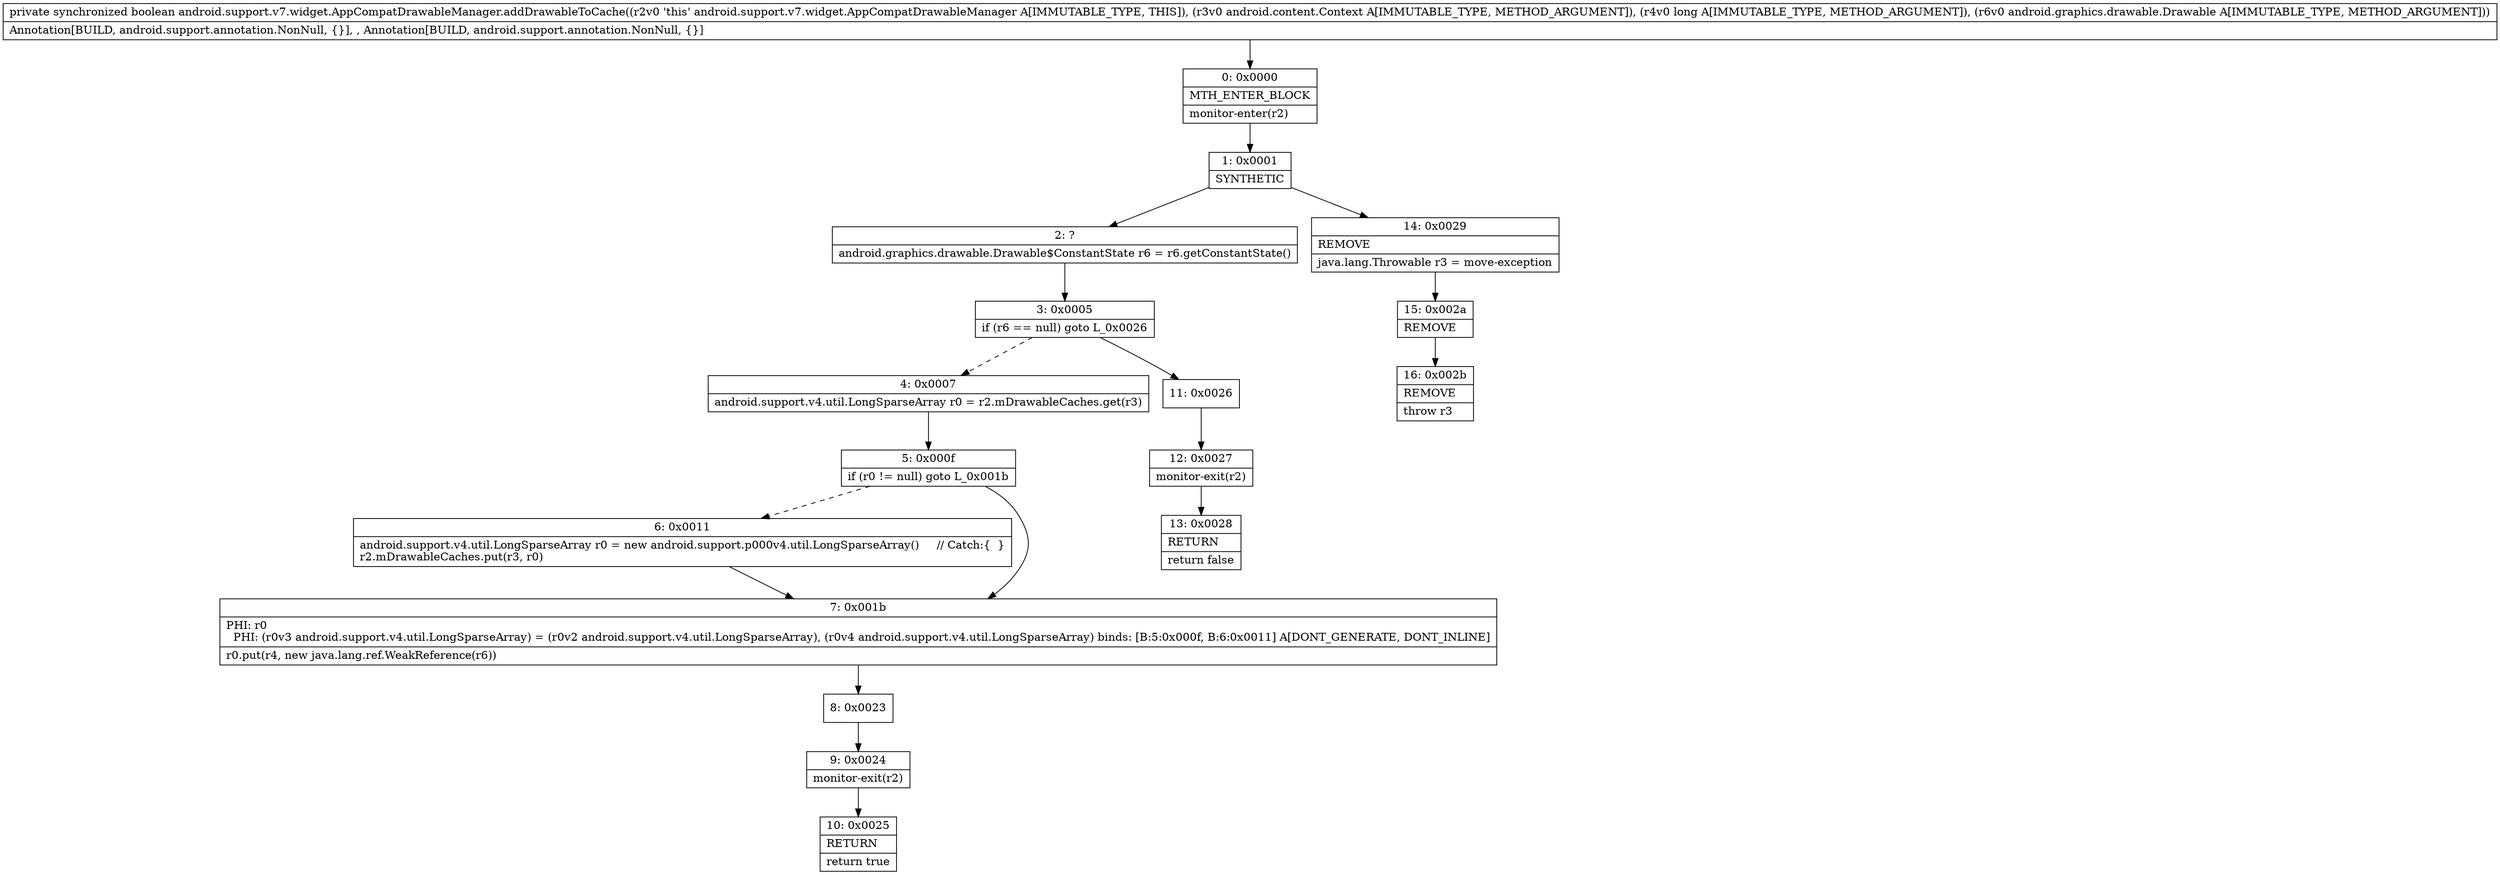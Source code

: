 digraph "CFG forandroid.support.v7.widget.AppCompatDrawableManager.addDrawableToCache(Landroid\/content\/Context;JLandroid\/graphics\/drawable\/Drawable;)Z" {
Node_0 [shape=record,label="{0\:\ 0x0000|MTH_ENTER_BLOCK\l|monitor\-enter(r2)\l}"];
Node_1 [shape=record,label="{1\:\ 0x0001|SYNTHETIC\l}"];
Node_2 [shape=record,label="{2\:\ ?|android.graphics.drawable.Drawable$ConstantState r6 = r6.getConstantState()\l}"];
Node_3 [shape=record,label="{3\:\ 0x0005|if (r6 == null) goto L_0x0026\l}"];
Node_4 [shape=record,label="{4\:\ 0x0007|android.support.v4.util.LongSparseArray r0 = r2.mDrawableCaches.get(r3)\l}"];
Node_5 [shape=record,label="{5\:\ 0x000f|if (r0 != null) goto L_0x001b\l}"];
Node_6 [shape=record,label="{6\:\ 0x0011|android.support.v4.util.LongSparseArray r0 = new android.support.p000v4.util.LongSparseArray()     \/\/ Catch:\{  \}\lr2.mDrawableCaches.put(r3, r0)\l}"];
Node_7 [shape=record,label="{7\:\ 0x001b|PHI: r0 \l  PHI: (r0v3 android.support.v4.util.LongSparseArray) = (r0v2 android.support.v4.util.LongSparseArray), (r0v4 android.support.v4.util.LongSparseArray) binds: [B:5:0x000f, B:6:0x0011] A[DONT_GENERATE, DONT_INLINE]\l|r0.put(r4, new java.lang.ref.WeakReference(r6))\l}"];
Node_8 [shape=record,label="{8\:\ 0x0023}"];
Node_9 [shape=record,label="{9\:\ 0x0024|monitor\-exit(r2)\l}"];
Node_10 [shape=record,label="{10\:\ 0x0025|RETURN\l|return true\l}"];
Node_11 [shape=record,label="{11\:\ 0x0026}"];
Node_12 [shape=record,label="{12\:\ 0x0027|monitor\-exit(r2)\l}"];
Node_13 [shape=record,label="{13\:\ 0x0028|RETURN\l|return false\l}"];
Node_14 [shape=record,label="{14\:\ 0x0029|REMOVE\l|java.lang.Throwable r3 = move\-exception\l}"];
Node_15 [shape=record,label="{15\:\ 0x002a|REMOVE\l}"];
Node_16 [shape=record,label="{16\:\ 0x002b|REMOVE\l|throw r3\l}"];
MethodNode[shape=record,label="{private synchronized boolean android.support.v7.widget.AppCompatDrawableManager.addDrawableToCache((r2v0 'this' android.support.v7.widget.AppCompatDrawableManager A[IMMUTABLE_TYPE, THIS]), (r3v0 android.content.Context A[IMMUTABLE_TYPE, METHOD_ARGUMENT]), (r4v0 long A[IMMUTABLE_TYPE, METHOD_ARGUMENT]), (r6v0 android.graphics.drawable.Drawable A[IMMUTABLE_TYPE, METHOD_ARGUMENT]))  | Annotation[BUILD, android.support.annotation.NonNull, \{\}], , Annotation[BUILD, android.support.annotation.NonNull, \{\}]\l}"];
MethodNode -> Node_0;
Node_0 -> Node_1;
Node_1 -> Node_2;
Node_1 -> Node_14;
Node_2 -> Node_3;
Node_3 -> Node_4[style=dashed];
Node_3 -> Node_11;
Node_4 -> Node_5;
Node_5 -> Node_6[style=dashed];
Node_5 -> Node_7;
Node_6 -> Node_7;
Node_7 -> Node_8;
Node_8 -> Node_9;
Node_9 -> Node_10;
Node_11 -> Node_12;
Node_12 -> Node_13;
Node_14 -> Node_15;
Node_15 -> Node_16;
}

